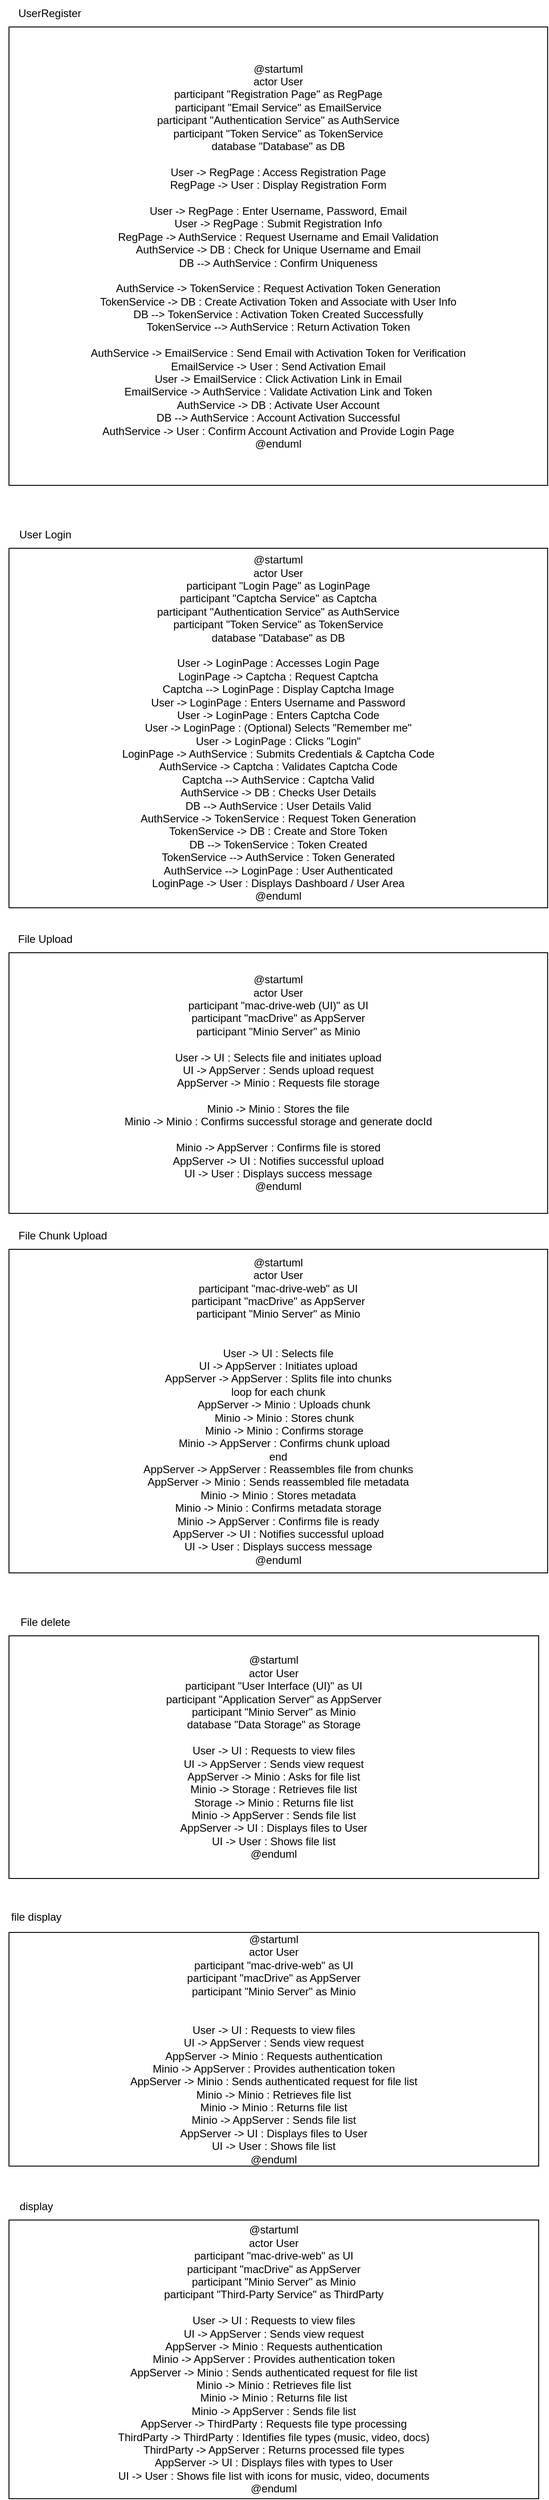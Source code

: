 <mxfile version="22.1.11" type="github" pages="3">
  <diagram id="ILCn9BO9myJM3LrbQQf_" name="plantUML">
    <mxGraphModel dx="1036" dy="615" grid="1" gridSize="10" guides="1" tooltips="1" connect="1" arrows="1" fold="1" page="1" pageScale="1" pageWidth="827" pageHeight="1169" math="0" shadow="0">
      <root>
        <mxCell id="0" />
        <mxCell id="1" parent="0" />
        <mxCell id="LQySnjO1yDNA73CeL4dr-1" value="&lt;div&gt;@startuml&lt;/div&gt;&lt;div&gt;actor User&lt;/div&gt;&lt;div&gt;participant &quot;Registration Page&quot; as RegPage&lt;/div&gt;&lt;div&gt;participant &quot;Email Service&quot; as EmailService&lt;/div&gt;&lt;div&gt;participant &quot;Authentication Service&quot; as AuthService&lt;/div&gt;&lt;div&gt;participant &quot;Token Service&quot; as TokenService&lt;/div&gt;&lt;div&gt;database &quot;Database&quot; as DB&lt;/div&gt;&lt;div&gt;&lt;br&gt;&lt;/div&gt;&lt;div&gt;User -&amp;gt; RegPage : Access Registration Page&lt;/div&gt;&lt;div&gt;RegPage -&amp;gt; User : Display Registration Form&lt;/div&gt;&lt;div&gt;&lt;br&gt;&lt;/div&gt;&lt;div&gt;User -&amp;gt; RegPage : Enter Username, Password, Email&lt;/div&gt;&lt;div&gt;User -&amp;gt; RegPage : Submit Registration Info&lt;/div&gt;&lt;div&gt;RegPage -&amp;gt; AuthService : Request Username and Email Validation&lt;/div&gt;&lt;div&gt;AuthService -&amp;gt; DB : Check for Unique Username and Email&lt;/div&gt;&lt;div&gt;DB --&amp;gt; AuthService : Confirm Uniqueness&lt;/div&gt;&lt;div&gt;&lt;br&gt;&lt;/div&gt;&lt;div&gt;AuthService -&amp;gt; TokenService : Request Activation Token Generation&lt;/div&gt;&lt;div&gt;TokenService -&amp;gt; DB : Create Activation Token and Associate with User Info&lt;/div&gt;&lt;div&gt;DB --&amp;gt; TokenService : Activation Token Created Successfully&lt;/div&gt;&lt;div&gt;TokenService --&amp;gt; AuthService : Return Activation Token&lt;/div&gt;&lt;div&gt;&lt;br&gt;&lt;/div&gt;&lt;div&gt;AuthService -&amp;gt; EmailService : Send Email with Activation Token for Verification&lt;/div&gt;&lt;div&gt;EmailService -&amp;gt; User : Send Activation Email&lt;/div&gt;&lt;div&gt;User -&amp;gt; EmailService : Click Activation Link in Email&lt;/div&gt;&lt;div&gt;EmailService -&amp;gt; AuthService : Validate Activation Link and Token&lt;/div&gt;&lt;div&gt;AuthService -&amp;gt; DB : Activate User Account&lt;/div&gt;&lt;div&gt;DB --&amp;gt; AuthService : Account Activation Successful&lt;/div&gt;&lt;div&gt;AuthService -&amp;gt; User : Confirm Account Activation and Provide Login Page&lt;/div&gt;&lt;div&gt;@enduml&lt;/div&gt;" style="rounded=0;whiteSpace=wrap;html=1;" parent="1" vertex="1">
          <mxGeometry x="70" y="150" width="600" height="510" as="geometry" />
        </mxCell>
        <mxCell id="LQySnjO1yDNA73CeL4dr-2" value="UserRegister" style="text;html=1;align=center;verticalAlign=middle;resizable=0;points=[];autosize=1;strokeColor=none;fillColor=none;" parent="1" vertex="1">
          <mxGeometry x="70" y="120" width="90" height="30" as="geometry" />
        </mxCell>
        <mxCell id="LQySnjO1yDNA73CeL4dr-3" value="&lt;div&gt;@startuml&lt;/div&gt;&lt;div&gt;actor User&lt;/div&gt;&lt;div&gt;participant &quot;Login Page&quot; as LoginPage&lt;/div&gt;&lt;div&gt;participant &quot;Captcha Service&quot; as Captcha&lt;/div&gt;&lt;div&gt;participant &quot;Authentication Service&quot; as AuthService&lt;/div&gt;&lt;div&gt;participant &quot;Token Service&quot; as TokenService&lt;/div&gt;&lt;div&gt;database &quot;Database&quot; as DB&lt;/div&gt;&lt;div&gt;&lt;br&gt;&lt;/div&gt;&lt;div&gt;User -&amp;gt; LoginPage : Accesses Login Page&lt;/div&gt;&lt;div&gt;LoginPage -&amp;gt; Captcha : Request Captcha&lt;/div&gt;&lt;div&gt;Captcha --&amp;gt; LoginPage : Display Captcha Image&lt;/div&gt;&lt;div&gt;User -&amp;gt; LoginPage : Enters Username and Password&lt;/div&gt;&lt;div&gt;User -&amp;gt; LoginPage : Enters Captcha Code&lt;/div&gt;&lt;div&gt;User -&amp;gt; LoginPage : (Optional) Selects &quot;Remember me&quot;&lt;/div&gt;&lt;div&gt;User -&amp;gt; LoginPage : Clicks &quot;Login&quot;&lt;/div&gt;&lt;div&gt;LoginPage -&amp;gt; AuthService : Submits Credentials &amp;amp; Captcha Code&lt;/div&gt;&lt;div&gt;AuthService -&amp;gt; Captcha : Validates Captcha Code&lt;/div&gt;&lt;div&gt;Captcha --&amp;gt; AuthService : Captcha Valid&lt;/div&gt;&lt;div&gt;AuthService -&amp;gt; DB : Checks User Details&lt;/div&gt;&lt;div&gt;DB --&amp;gt; AuthService : User Details Valid&lt;/div&gt;&lt;div&gt;AuthService -&amp;gt; TokenService : Request Token Generation&lt;/div&gt;&lt;div&gt;TokenService -&amp;gt; DB : Create and Store Token&lt;/div&gt;&lt;div&gt;DB --&amp;gt; TokenService : Token Created&lt;/div&gt;&lt;div&gt;TokenService --&amp;gt; AuthService : Token Generated&lt;/div&gt;&lt;div&gt;AuthService --&amp;gt; LoginPage : User Authenticated&lt;/div&gt;&lt;div&gt;LoginPage -&amp;gt; User : Displays Dashboard / User Area&lt;/div&gt;&lt;div&gt;@enduml&lt;/div&gt;" style="rounded=0;whiteSpace=wrap;html=1;" parent="1" vertex="1">
          <mxGeometry x="70" y="730" width="600" height="400" as="geometry" />
        </mxCell>
        <mxCell id="LQySnjO1yDNA73CeL4dr-4" value="User Login" style="text;html=1;align=center;verticalAlign=middle;resizable=0;points=[];autosize=1;strokeColor=none;fillColor=none;" parent="1" vertex="1">
          <mxGeometry x="70" y="700" width="80" height="30" as="geometry" />
        </mxCell>
        <mxCell id="LQySnjO1yDNA73CeL4dr-5" value="&lt;div&gt;@startuml&lt;/div&gt;&lt;div&gt;actor User&lt;/div&gt;&lt;div&gt;participant &quot;mac-drive-web (UI)&quot; as UI&lt;/div&gt;&lt;div&gt;participant &quot;macDrive&quot; as AppServer&lt;/div&gt;&lt;div&gt;participant &quot;Minio Server&quot; as Minio&lt;/div&gt;&lt;div&gt;&lt;br&gt;&lt;/div&gt;&lt;div&gt;User -&amp;gt; UI : Selects file and initiates upload&lt;/div&gt;&lt;div&gt;UI -&amp;gt; AppServer : Sends upload request&lt;/div&gt;&lt;div&gt;AppServer -&amp;gt; Minio : Requests file storage&lt;/div&gt;&lt;div&gt;&lt;br&gt;&lt;/div&gt;&lt;div&gt;Minio -&amp;gt; Minio : Stores the file&lt;/div&gt;&lt;div&gt;Minio -&amp;gt; Minio : Confirms successful storage and generate docId&lt;/div&gt;&lt;div&gt;&lt;br&gt;&lt;/div&gt;&lt;div&gt;Minio -&amp;gt; AppServer : Confirms file is stored&lt;/div&gt;&lt;div&gt;AppServer -&amp;gt; UI : Notifies successful upload&lt;/div&gt;&lt;div&gt;UI -&amp;gt; User : Displays success message&lt;/div&gt;&lt;div&gt;@enduml&lt;/div&gt;" style="rounded=0;whiteSpace=wrap;html=1;" parent="1" vertex="1">
          <mxGeometry x="70" y="1180" width="600" height="290" as="geometry" />
        </mxCell>
        <mxCell id="LQySnjO1yDNA73CeL4dr-6" value="File Upload" style="text;html=1;align=center;verticalAlign=middle;resizable=0;points=[];autosize=1;strokeColor=none;fillColor=none;" parent="1" vertex="1">
          <mxGeometry x="70" y="1150" width="80" height="30" as="geometry" />
        </mxCell>
        <mxCell id="LQySnjO1yDNA73CeL4dr-7" value="@startuml&#xa;actor User&#xa;participant &quot;mac-drive-web&quot; as UI&#xa;participant &quot;macDrive&quot; as AppServer&#xa;participant &quot;Minio Server&quot; as Minio&#xa;&#xa;&#xa;User -&gt; UI : Selects file&#xa;UI -&gt; AppServer : Initiates upload&#xa;AppServer -&gt; AppServer : Splits file into chunks&#xa;loop for each chunk&#xa;    AppServer -&gt; Minio : Uploads chunk&#xa;    Minio -&gt; Minio : Stores chunk&#xa;    Minio -&gt; Minio : Confirms storage&#xa;    Minio -&gt; AppServer : Confirms chunk upload&#xa;end&#xa;AppServer -&gt; AppServer : Reassembles file from chunks&#xa;AppServer -&gt; Minio : Sends reassembled file metadata&#xa;Minio -&gt; Minio : Stores metadata&#xa;Minio -&gt; Minio : Confirms metadata storage&#xa;Minio -&gt; AppServer : Confirms file is ready&#xa;AppServer -&gt; UI : Notifies successful upload&#xa;UI -&gt; User : Displays success message&#xa;@enduml" style="rounded=0;whiteSpace=wrap;html=1;" parent="1" vertex="1">
          <mxGeometry x="70" y="1510" width="600" height="360" as="geometry" />
        </mxCell>
        <mxCell id="LQySnjO1yDNA73CeL4dr-8" value="File Chunk Upload" style="text;html=1;strokeColor=none;fillColor=none;align=center;verticalAlign=middle;whiteSpace=wrap;rounded=0;" parent="1" vertex="1">
          <mxGeometry x="70" y="1480" width="120" height="30" as="geometry" />
        </mxCell>
        <mxCell id="LQySnjO1yDNA73CeL4dr-9" value="&lt;div&gt;@startuml&lt;/div&gt;&lt;div&gt;actor User&lt;/div&gt;&lt;div&gt;participant &quot;User Interface (UI)&quot; as UI&lt;/div&gt;&lt;div&gt;participant &quot;Application Server&quot; as AppServer&lt;/div&gt;&lt;div&gt;participant &quot;Minio Server&quot; as Minio&lt;/div&gt;&lt;div&gt;database &quot;Data Storage&quot; as Storage&lt;/div&gt;&lt;div&gt;&lt;br&gt;&lt;/div&gt;&lt;div&gt;User -&amp;gt; UI : Requests to view files&lt;/div&gt;&lt;div&gt;UI -&amp;gt; AppServer : Sends view request&lt;/div&gt;&lt;div&gt;AppServer -&amp;gt; Minio : Asks for file list&lt;/div&gt;&lt;div&gt;Minio -&amp;gt; Storage : Retrieves file list&lt;/div&gt;&lt;div&gt;Storage -&amp;gt; Minio : Returns file list&lt;/div&gt;&lt;div&gt;Minio -&amp;gt; AppServer : Sends file list&lt;/div&gt;&lt;div&gt;AppServer -&amp;gt; UI : Displays files to User&lt;/div&gt;&lt;div&gt;UI -&amp;gt; User : Shows file list&lt;/div&gt;&lt;div&gt;@enduml&lt;/div&gt;" style="rounded=0;whiteSpace=wrap;html=1;" parent="1" vertex="1">
          <mxGeometry x="70" y="1940" width="590" height="270" as="geometry" />
        </mxCell>
        <mxCell id="LQySnjO1yDNA73CeL4dr-10" value="File delete" style="text;html=1;align=center;verticalAlign=middle;resizable=0;points=[];autosize=1;strokeColor=none;fillColor=none;" parent="1" vertex="1">
          <mxGeometry x="70" y="1910" width="80" height="30" as="geometry" />
        </mxCell>
        <mxCell id="LQySnjO1yDNA73CeL4dr-11" value="@startuml&#xa;actor User&#xa;participant &quot;mac-drive-web&quot; as UI&#xa;participant &quot;macDrive&quot; as AppServer&#xa;participant &quot;Minio Server&quot; as Minio&#xa;&#xa;&#xa;User -&gt; UI : Requests to view files&#xa;UI -&gt; AppServer : Sends view request&#xa;AppServer -&gt; Minio : Requests authentication&#xa;Minio -&gt; AppServer : Provides authentication token&#xa;AppServer -&gt; Minio : Sends authenticated request for file list&#xa;Minio -&gt; Minio : Retrieves file list&#xa;Minio -&gt; Minio : Returns file list&#xa;Minio -&gt; AppServer : Sends file list&#xa;AppServer -&gt; UI : Displays files to User&#xa;UI -&gt; User : Shows file list&#xa;@enduml" style="rounded=0;whiteSpace=wrap;html=1;" parent="1" vertex="1">
          <mxGeometry x="70" y="2270" width="590" height="260" as="geometry" />
        </mxCell>
        <mxCell id="LQySnjO1yDNA73CeL4dr-12" value="file display" style="text;html=1;align=center;verticalAlign=middle;resizable=0;points=[];autosize=1;strokeColor=none;fillColor=none;" parent="1" vertex="1">
          <mxGeometry x="60" y="2238" width="80" height="30" as="geometry" />
        </mxCell>
        <mxCell id="ipykLFhgAnXZKLc9YJy6-1" value="&lt;div&gt;@startuml&lt;/div&gt;&lt;div&gt;actor User&lt;/div&gt;&lt;div&gt;participant &quot;mac-drive-web&quot; as UI&lt;/div&gt;&lt;div&gt;participant &quot;macDrive&quot; as AppServer&lt;/div&gt;&lt;div&gt;participant &quot;Minio Server&quot; as Minio&lt;/div&gt;&lt;div&gt;participant &quot;Third-Party Service&quot; as ThirdParty&lt;/div&gt;&lt;div&gt;&lt;br&gt;&lt;/div&gt;&lt;div&gt;User -&amp;gt; UI : Requests to view files&lt;/div&gt;&lt;div&gt;UI -&amp;gt; AppServer : Sends view request&lt;/div&gt;&lt;div&gt;AppServer -&amp;gt; Minio : Requests authentication&lt;/div&gt;&lt;div&gt;Minio -&amp;gt; AppServer : Provides authentication token&lt;/div&gt;&lt;div&gt;AppServer -&amp;gt; Minio : Sends authenticated request for file list&lt;/div&gt;&lt;div&gt;Minio -&amp;gt; Minio : Retrieves file list&lt;/div&gt;&lt;div&gt;Minio -&amp;gt; Minio : Returns file list&lt;/div&gt;&lt;div&gt;Minio -&amp;gt; AppServer : Sends file list&lt;/div&gt;&lt;div&gt;AppServer -&amp;gt; ThirdParty : Requests file type processing&lt;/div&gt;&lt;div&gt;ThirdParty -&amp;gt; ThirdParty : Identifies file types (music, video, docs)&lt;/div&gt;&lt;div&gt;ThirdParty -&amp;gt; AppServer : Returns processed file types&lt;/div&gt;&lt;div&gt;AppServer -&amp;gt; UI : Displays files with types to User&lt;/div&gt;&lt;div&gt;UI -&amp;gt; User : Shows file list with icons for music, video, documents&lt;/div&gt;&lt;div&gt;@enduml&lt;/div&gt;" style="rounded=0;whiteSpace=wrap;html=1;" vertex="1" parent="1">
          <mxGeometry x="70" y="2590" width="590" height="310" as="geometry" />
        </mxCell>
        <mxCell id="ipykLFhgAnXZKLc9YJy6-2" value="display" style="text;html=1;align=center;verticalAlign=middle;resizable=0;points=[];autosize=1;strokeColor=none;fillColor=none;" vertex="1" parent="1">
          <mxGeometry x="70" y="2560" width="60" height="30" as="geometry" />
        </mxCell>
      </root>
    </mxGraphModel>
  </diagram>
  <diagram name="overall er" id="CqrkfWvKqjEvy0J3rS-4">
    <mxGraphModel dx="1781" dy="865" grid="0" gridSize="10" guides="1" tooltips="1" connect="1" arrows="1" fold="1" page="0" pageScale="1" pageWidth="827" pageHeight="1169" math="0" shadow="0">
      <root>
        <mxCell id="0" />
        <mxCell id="1" parent="0" />
        <mxCell id="Isf6Fnb0qAEW2lczfsNk-14" style="rounded=1;orthogonalLoop=1;jettySize=auto;html=1;entryX=0.5;entryY=1;entryDx=0;entryDy=0;sketch=1;curveFitting=1;jiggle=2;endArrow=none;endFill=0;" parent="1" source="Isf6Fnb0qAEW2lczfsNk-3" target="Isf6Fnb0qAEW2lczfsNk-6" edge="1">
          <mxGeometry relative="1" as="geometry" />
        </mxCell>
        <mxCell id="Isf6Fnb0qAEW2lczfsNk-3" value="File" style="rounded=1;whiteSpace=wrap;html=1;fillColor=#e1d5e7;strokeColor=#9673a6;sketch=1;curveFitting=1;jiggle=2;fillStyle=hachure;" parent="1" vertex="1">
          <mxGeometry x="160" y="540" width="120" height="60" as="geometry" />
        </mxCell>
        <mxCell id="Isf6Fnb0qAEW2lczfsNk-4" value="User" style="rounded=1;whiteSpace=wrap;html=1;fillColor=#e1d5e7;strokeColor=#9673a6;sketch=1;curveFitting=1;jiggle=2;fillStyle=hachure;" parent="1" vertex="1">
          <mxGeometry x="520" y="540" width="120" height="60" as="geometry" />
        </mxCell>
        <mxCell id="Isf6Fnb0qAEW2lczfsNk-5" value="Authority" style="rounded=1;whiteSpace=wrap;html=1;fillColor=#e1d5e7;strokeColor=#9673a6;sketch=1;curveFitting=1;jiggle=2;fillStyle=hachure;" parent="1" vertex="1">
          <mxGeometry x="940" y="540" width="120" height="60" as="geometry" />
        </mxCell>
        <mxCell id="Isf6Fnb0qAEW2lczfsNk-6" value="File Type" style="ellipse;whiteSpace=wrap;html=1;fillColor=#fff2cc;strokeColor=#d6b656;fillStyle=hatch;sketch=1;curveFitting=1;jiggle=2;" parent="1" vertex="1">
          <mxGeometry x="180" y="390" width="85" height="40" as="geometry" />
        </mxCell>
        <mxCell id="Isf6Fnb0qAEW2lczfsNk-7" value="File Name" style="ellipse;whiteSpace=wrap;html=1;fillColor=#fff2cc;strokeColor=#d6b656;fillStyle=hatch;sketch=1;curveFitting=1;jiggle=2;" parent="1" vertex="1">
          <mxGeometry x="80" y="400" width="80" height="40" as="geometry" />
        </mxCell>
        <mxCell id="Isf6Fnb0qAEW2lczfsNk-8" value="File Path" style="ellipse;whiteSpace=wrap;html=1;fillColor=#fff2cc;strokeColor=#d6b656;fillStyle=hatch;sketch=1;curveFitting=1;jiggle=2;" parent="1" vertex="1">
          <mxGeometry x="15" y="450" width="90" height="40" as="geometry" />
        </mxCell>
        <mxCell id="Isf6Fnb0qAEW2lczfsNk-9" value="File Storage idWork Name" style="ellipse;whiteSpace=wrap;html=1;fillColor=#fff2cc;strokeColor=#d6b656;fillStyle=hatch;sketch=1;curveFitting=1;jiggle=2;" parent="1" vertex="1">
          <mxGeometry x="-20" y="500" width="90" height="40" as="geometry" />
        </mxCell>
        <mxCell id="Isf6Fnb0qAEW2lczfsNk-10" value="id" style="ellipse;whiteSpace=wrap;html=1;fillColor=#fff2cc;strokeColor=#d6b656;fillStyle=hatch;sketch=1;curveFitting=1;jiggle=2;" parent="1" vertex="1">
          <mxGeometry x="-10" y="550" width="90" height="40" as="geometry" />
        </mxCell>
        <mxCell id="Isf6Fnb0qAEW2lczfsNk-11" value="Upload Time" style="ellipse;whiteSpace=wrap;html=1;fillColor=#fff2cc;strokeColor=#d6b656;fillStyle=hatch;sketch=1;curveFitting=1;jiggle=2;" parent="1" vertex="1">
          <mxGeometry x="20" y="610" width="85" height="40" as="geometry" />
        </mxCell>
        <mxCell id="Isf6Fnb0qAEW2lczfsNk-12" value="File Size" style="ellipse;whiteSpace=wrap;html=1;fillColor=#fff2cc;strokeColor=#d6b656;fillStyle=hatch;sketch=1;curveFitting=1;jiggle=2;" parent="1" vertex="1">
          <mxGeometry x="90" y="660" width="90" height="40" as="geometry" />
        </mxCell>
        <mxCell id="Isf6Fnb0qAEW2lczfsNk-17" style="rounded=1;orthogonalLoop=1;jettySize=auto;html=1;entryX=1;entryY=1;entryDx=0;entryDy=0;sketch=1;curveFitting=1;jiggle=2;endArrow=none;endFill=0;exitX=0.5;exitY=0;exitDx=0;exitDy=0;" parent="1" source="Isf6Fnb0qAEW2lczfsNk-3" target="Isf6Fnb0qAEW2lczfsNk-7" edge="1">
          <mxGeometry relative="1" as="geometry">
            <mxPoint x="170" y="530" as="sourcePoint" />
            <mxPoint x="170" y="360" as="targetPoint" />
          </mxGeometry>
        </mxCell>
        <mxCell id="Isf6Fnb0qAEW2lczfsNk-18" style="rounded=1;orthogonalLoop=1;jettySize=auto;html=1;entryX=1;entryY=1;entryDx=0;entryDy=0;sketch=1;curveFitting=1;jiggle=2;endArrow=none;endFill=0;exitX=0;exitY=0.5;exitDx=0;exitDy=0;" parent="1" source="Isf6Fnb0qAEW2lczfsNk-3" target="Isf6Fnb0qAEW2lczfsNk-8" edge="1">
          <mxGeometry relative="1" as="geometry">
            <mxPoint x="130" y="570" as="sourcePoint" />
            <mxPoint x="130" y="400" as="targetPoint" />
          </mxGeometry>
        </mxCell>
        <mxCell id="Isf6Fnb0qAEW2lczfsNk-19" style="rounded=1;orthogonalLoop=1;jettySize=auto;html=1;entryX=1;entryY=0.5;entryDx=0;entryDy=0;sketch=1;curveFitting=1;jiggle=2;endArrow=none;endFill=0;exitX=0;exitY=0.5;exitDx=0;exitDy=0;" parent="1" source="Isf6Fnb0qAEW2lczfsNk-3" target="Isf6Fnb0qAEW2lczfsNk-9" edge="1">
          <mxGeometry relative="1" as="geometry">
            <mxPoint x="89" y="650" as="sourcePoint" />
            <mxPoint x="89" y="480" as="targetPoint" />
          </mxGeometry>
        </mxCell>
        <mxCell id="Isf6Fnb0qAEW2lczfsNk-20" style="rounded=1;orthogonalLoop=1;jettySize=auto;html=1;entryX=1;entryY=0.394;entryDx=0;entryDy=0;sketch=1;curveFitting=1;jiggle=2;endArrow=none;endFill=0;entryPerimeter=0;" parent="1" target="Isf6Fnb0qAEW2lczfsNk-10" edge="1">
          <mxGeometry relative="1" as="geometry">
            <mxPoint x="160" y="570" as="sourcePoint" />
            <mxPoint x="100" y="510" as="targetPoint" />
          </mxGeometry>
        </mxCell>
        <mxCell id="Isf6Fnb0qAEW2lczfsNk-21" style="rounded=1;orthogonalLoop=1;jettySize=auto;html=1;sketch=1;curveFitting=1;jiggle=2;endArrow=none;endFill=0;entryX=0;entryY=0.75;entryDx=0;entryDy=0;exitX=1;exitY=0;exitDx=0;exitDy=0;" parent="1" source="Isf6Fnb0qAEW2lczfsNk-11" target="Isf6Fnb0qAEW2lczfsNk-3" edge="1">
          <mxGeometry relative="1" as="geometry">
            <mxPoint x="219.5" y="775" as="sourcePoint" />
            <mxPoint x="240" y="610" as="targetPoint" />
          </mxGeometry>
        </mxCell>
        <mxCell id="Isf6Fnb0qAEW2lczfsNk-22" style="rounded=1;orthogonalLoop=1;jettySize=auto;html=1;entryX=0.5;entryY=1;entryDx=0;entryDy=0;sketch=1;curveFitting=1;jiggle=2;endArrow=none;endFill=0;exitX=0.5;exitY=0;exitDx=0;exitDy=0;" parent="1" source="Isf6Fnb0qAEW2lczfsNk-12" target="Isf6Fnb0qAEW2lczfsNk-3" edge="1">
          <mxGeometry relative="1" as="geometry">
            <mxPoint x="289" y="740" as="sourcePoint" />
            <mxPoint x="289" y="570" as="targetPoint" />
          </mxGeometry>
        </mxCell>
        <mxCell id="Isf6Fnb0qAEW2lczfsNk-23" style="rounded=1;orthogonalLoop=1;jettySize=auto;html=1;sketch=1;curveFitting=1;jiggle=2;endArrow=none;endFill=0;exitX=0.5;exitY=0;exitDx=0;exitDy=0;" parent="1" source="Isf6Fnb0qAEW2lczfsNk-26" edge="1">
          <mxGeometry relative="1" as="geometry">
            <mxPoint x="220" y="820" as="sourcePoint" />
            <mxPoint x="220" y="600" as="targetPoint" />
            <Array as="points" />
          </mxGeometry>
        </mxCell>
        <mxCell id="Isf6Fnb0qAEW2lczfsNk-24" style="rounded=1;orthogonalLoop=1;jettySize=auto;html=1;entryX=1;entryY=0.5;entryDx=0;entryDy=0;sketch=1;curveFitting=1;jiggle=2;endArrow=none;endFill=0;exitX=0;exitY=0.5;exitDx=0;exitDy=0;" parent="1" source="Isf6Fnb0qAEW2lczfsNk-48" target="Isf6Fnb0qAEW2lczfsNk-3" edge="1">
          <mxGeometry relative="1" as="geometry">
            <mxPoint x="320" y="790" as="sourcePoint" />
            <mxPoint x="320" y="620" as="targetPoint" />
          </mxGeometry>
        </mxCell>
        <mxCell id="Isf6Fnb0qAEW2lczfsNk-25" style="rounded=1;orthogonalLoop=1;jettySize=auto;html=1;entryX=0;entryY=0.5;entryDx=0;entryDy=0;sketch=1;curveFitting=1;jiggle=2;endArrow=none;endFill=0;exitX=1;exitY=0.5;exitDx=0;exitDy=0;" parent="1" source="Isf6Fnb0qAEW2lczfsNk-26" target="Isf6Fnb0qAEW2lczfsNk-27" edge="1">
          <mxGeometry relative="1" as="geometry">
            <mxPoint x="360" y="870" as="sourcePoint" />
            <mxPoint x="360" y="700" as="targetPoint" />
          </mxGeometry>
        </mxCell>
        <mxCell id="Isf6Fnb0qAEW2lczfsNk-26" value="Contain" style="rhombus;whiteSpace=wrap;html=1;fillColor=#dae8fc;strokeColor=#6c8ebf;fillStyle=hatch;sketch=1;curveFitting=1;jiggle=2;" parent="1" vertex="1">
          <mxGeometry x="150" y="790" width="140" height="80" as="geometry" />
        </mxCell>
        <mxCell id="Isf6Fnb0qAEW2lczfsNk-27" value="File&amp;nbsp; Class" style="rounded=1;whiteSpace=wrap;html=1;fillColor=#e1d5e7;strokeColor=#9673a6;sketch=1;curveFitting=1;jiggle=2;fillStyle=hachure;" parent="1" vertex="1">
          <mxGeometry x="530" y="808" width="120" height="60" as="geometry" />
        </mxCell>
        <mxCell id="Isf6Fnb0qAEW2lczfsNk-28" value="File Extension&lt;br&gt;&amp;nbsp;Name" style="ellipse;whiteSpace=wrap;html=1;fillColor=#fff2cc;strokeColor=#d6b656;fillStyle=hatch;sketch=1;curveFitting=1;jiggle=2;" parent="1" vertex="1">
          <mxGeometry x="747" y="740" width="90" height="40" as="geometry" />
        </mxCell>
        <mxCell id="Isf6Fnb0qAEW2lczfsNk-29" style="rounded=1;orthogonalLoop=1;jettySize=auto;html=1;entryX=1;entryY=0.5;entryDx=0;entryDy=0;sketch=1;curveFitting=1;jiggle=2;endArrow=none;endFill=0;exitX=0;exitY=0.5;exitDx=0;exitDy=0;" parent="1" source="Isf6Fnb0qAEW2lczfsNk-33" target="Isf6Fnb0qAEW2lczfsNk-27" edge="1">
          <mxGeometry relative="1" as="geometry">
            <mxPoint x="710" y="1040" as="sourcePoint" />
            <mxPoint x="710" y="870" as="targetPoint" />
          </mxGeometry>
        </mxCell>
        <mxCell id="Isf6Fnb0qAEW2lczfsNk-30" style="rounded=1;orthogonalLoop=1;jettySize=auto;html=1;entryX=0;entryY=0.5;entryDx=0;entryDy=0;sketch=1;curveFitting=1;jiggle=2;endArrow=none;endFill=0;exitX=1;exitY=0.5;exitDx=0;exitDy=0;" parent="1" source="Isf6Fnb0qAEW2lczfsNk-27" target="Isf6Fnb0qAEW2lczfsNk-32" edge="1">
          <mxGeometry relative="1" as="geometry">
            <mxPoint x="329" y="780" as="sourcePoint" />
            <mxPoint x="329" y="610" as="targetPoint" />
          </mxGeometry>
        </mxCell>
        <mxCell id="Isf6Fnb0qAEW2lczfsNk-31" style="rounded=1;orthogonalLoop=1;jettySize=auto;html=1;entryX=0;entryY=1;entryDx=0;entryDy=0;sketch=1;curveFitting=1;jiggle=2;endArrow=none;endFill=0;exitX=1;exitY=0.5;exitDx=0;exitDy=0;" parent="1" source="Isf6Fnb0qAEW2lczfsNk-27" target="Isf6Fnb0qAEW2lczfsNk-28" edge="1">
          <mxGeometry relative="1" as="geometry">
            <mxPoint x="339" y="790" as="sourcePoint" />
            <mxPoint x="339" y="620" as="targetPoint" />
          </mxGeometry>
        </mxCell>
        <mxCell id="Isf6Fnb0qAEW2lczfsNk-32" value="Id" style="ellipse;whiteSpace=wrap;html=1;fillColor=#fff2cc;strokeColor=#d6b656;fillStyle=hatch;sketch=1;curveFitting=1;jiggle=2;" parent="1" vertex="1">
          <mxGeometry x="747" y="810" width="90" height="40" as="geometry" />
        </mxCell>
        <mxCell id="Isf6Fnb0qAEW2lczfsNk-33" value="File Type Id" style="ellipse;whiteSpace=wrap;html=1;fillColor=#fff2cc;strokeColor=#d6b656;fillStyle=hatch;sketch=1;curveFitting=1;jiggle=2;" parent="1" vertex="1">
          <mxGeometry x="747" y="870" width="90" height="40" as="geometry" />
        </mxCell>
        <mxCell id="Isf6Fnb0qAEW2lczfsNk-34" value="1" style="text;html=1;align=center;verticalAlign=middle;resizable=0;points=[];autosize=1;strokeColor=none;fillColor=none;" parent="1" vertex="1">
          <mxGeometry x="235" y="678" width="30" height="30" as="geometry" />
        </mxCell>
        <mxCell id="Isf6Fnb0qAEW2lczfsNk-35" value="1" style="text;html=1;align=center;verticalAlign=middle;resizable=0;points=[];autosize=1;strokeColor=none;fillColor=none;" parent="1" vertex="1">
          <mxGeometry x="395" y="808" width="30" height="30" as="geometry" />
        </mxCell>
        <mxCell id="Isf6Fnb0qAEW2lczfsNk-36" value="Storage Capacity" style="ellipse;whiteSpace=wrap;html=1;fillColor=#fff2cc;strokeColor=#d6b656;fillStyle=hatch;sketch=1;curveFitting=1;jiggle=2;" parent="1" vertex="1">
          <mxGeometry x="380" y="470" width="90" height="40" as="geometry" />
        </mxCell>
        <mxCell id="Isf6Fnb0qAEW2lczfsNk-37" value="Id" style="ellipse;whiteSpace=wrap;html=1;fillColor=#fff2cc;strokeColor=#d6b656;fillStyle=hatch;sketch=1;curveFitting=1;jiggle=2;" parent="1" vertex="1">
          <mxGeometry x="400" y="410" width="90" height="40" as="geometry" />
        </mxCell>
        <mxCell id="Isf6Fnb0qAEW2lczfsNk-38" value="Name" style="ellipse;whiteSpace=wrap;html=1;fillColor=#fff2cc;strokeColor=#d6b656;fillStyle=hatch;sketch=1;curveFitting=1;jiggle=2;" parent="1" vertex="1">
          <mxGeometry x="480" y="360" width="90" height="40" as="geometry" />
        </mxCell>
        <mxCell id="Isf6Fnb0qAEW2lczfsNk-39" value="Email" style="ellipse;whiteSpace=wrap;html=1;fillColor=#fff2cc;strokeColor=#d6b656;fillStyle=hatch;sketch=1;curveFitting=1;jiggle=2;" parent="1" vertex="1">
          <mxGeometry x="590" y="360" width="90" height="40" as="geometry" />
        </mxCell>
        <mxCell id="Isf6Fnb0qAEW2lczfsNk-40" value="Password" style="ellipse;whiteSpace=wrap;html=1;fillColor=#fff2cc;strokeColor=#d6b656;fillStyle=hatch;sketch=1;curveFitting=1;jiggle=2;" parent="1" vertex="1">
          <mxGeometry x="670" y="410" width="90" height="40" as="geometry" />
        </mxCell>
        <mxCell id="Isf6Fnb0qAEW2lczfsNk-41" value="Avatar" style="ellipse;whiteSpace=wrap;html=1;fillColor=#fff2cc;strokeColor=#d6b656;fillStyle=hatch;sketch=1;curveFitting=1;jiggle=2;" parent="1" vertex="1">
          <mxGeometry x="690" y="470" width="90" height="40" as="geometry" />
        </mxCell>
        <mxCell id="Isf6Fnb0qAEW2lczfsNk-42" style="rounded=1;orthogonalLoop=1;jettySize=auto;html=1;entryX=1;entryY=1;entryDx=0;entryDy=0;sketch=1;curveFitting=1;jiggle=2;endArrow=none;endFill=0;exitX=0.25;exitY=0;exitDx=0;exitDy=0;" parent="1" source="Isf6Fnb0qAEW2lczfsNk-4" target="Isf6Fnb0qAEW2lczfsNk-36" edge="1">
          <mxGeometry relative="1" as="geometry">
            <mxPoint x="350" y="708" as="sourcePoint" />
            <mxPoint x="460" y="644" as="targetPoint" />
          </mxGeometry>
        </mxCell>
        <mxCell id="Isf6Fnb0qAEW2lczfsNk-43" style="rounded=1;orthogonalLoop=1;jettySize=auto;html=1;entryX=1;entryY=1;entryDx=0;entryDy=0;sketch=1;curveFitting=1;jiggle=2;endArrow=none;endFill=0;exitX=0.25;exitY=0;exitDx=0;exitDy=0;" parent="1" source="Isf6Fnb0qAEW2lczfsNk-4" target="Isf6Fnb0qAEW2lczfsNk-37" edge="1">
          <mxGeometry relative="1" as="geometry">
            <mxPoint x="610" y="708" as="sourcePoint" />
            <mxPoint x="720" y="644" as="targetPoint" />
          </mxGeometry>
        </mxCell>
        <mxCell id="Isf6Fnb0qAEW2lczfsNk-44" style="rounded=1;orthogonalLoop=1;jettySize=auto;html=1;entryX=0.5;entryY=1;entryDx=0;entryDy=0;sketch=1;curveFitting=1;jiggle=2;endArrow=none;endFill=0;exitX=0.5;exitY=0;exitDx=0;exitDy=0;" parent="1" source="Isf6Fnb0qAEW2lczfsNk-4" target="Isf6Fnb0qAEW2lczfsNk-38" edge="1">
          <mxGeometry relative="1" as="geometry">
            <mxPoint x="590" y="714" as="sourcePoint" />
            <mxPoint x="700" y="650" as="targetPoint" />
          </mxGeometry>
        </mxCell>
        <mxCell id="Isf6Fnb0qAEW2lczfsNk-45" style="rounded=1;orthogonalLoop=1;jettySize=auto;html=1;entryX=0.5;entryY=1;entryDx=0;entryDy=0;sketch=1;curveFitting=1;jiggle=2;endArrow=none;endFill=0;exitX=0.5;exitY=0;exitDx=0;exitDy=0;" parent="1" source="Isf6Fnb0qAEW2lczfsNk-4" target="Isf6Fnb0qAEW2lczfsNk-39" edge="1">
          <mxGeometry relative="1" as="geometry">
            <mxPoint x="580" y="700" as="sourcePoint" />
            <mxPoint x="690" y="636" as="targetPoint" />
          </mxGeometry>
        </mxCell>
        <mxCell id="Isf6Fnb0qAEW2lczfsNk-46" style="rounded=1;orthogonalLoop=1;jettySize=auto;html=1;entryX=0.244;entryY=0.888;entryDx=0;entryDy=0;sketch=1;curveFitting=1;jiggle=2;endArrow=none;endFill=0;exitX=0.75;exitY=0;exitDx=0;exitDy=0;entryPerimeter=0;" parent="1" source="Isf6Fnb0qAEW2lczfsNk-4" target="Isf6Fnb0qAEW2lczfsNk-40" edge="1">
          <mxGeometry relative="1" as="geometry">
            <mxPoint x="670" y="678" as="sourcePoint" />
            <mxPoint x="780" y="614" as="targetPoint" />
          </mxGeometry>
        </mxCell>
        <mxCell id="Isf6Fnb0qAEW2lczfsNk-47" style="rounded=1;orthogonalLoop=1;jettySize=auto;html=1;entryX=0;entryY=1;entryDx=0;entryDy=0;sketch=1;curveFitting=1;jiggle=2;endArrow=none;endFill=0;exitX=0.75;exitY=0;exitDx=0;exitDy=0;" parent="1" source="Isf6Fnb0qAEW2lczfsNk-4" target="Isf6Fnb0qAEW2lczfsNk-41" edge="1">
          <mxGeometry relative="1" as="geometry">
            <mxPoint x="690" y="634" as="sourcePoint" />
            <mxPoint x="800" y="570" as="targetPoint" />
          </mxGeometry>
        </mxCell>
        <mxCell id="Isf6Fnb0qAEW2lczfsNk-48" value="Operate" style="rhombus;whiteSpace=wrap;html=1;fillColor=#dae8fc;strokeColor=#6c8ebf;fillStyle=hatch;sketch=1;curveFitting=1;jiggle=2;" parent="1" vertex="1">
          <mxGeometry x="330" y="530" width="140" height="80" as="geometry" />
        </mxCell>
        <mxCell id="Isf6Fnb0qAEW2lczfsNk-49" style="rounded=1;orthogonalLoop=1;jettySize=auto;html=1;entryX=1;entryY=0.5;entryDx=0;entryDy=0;sketch=1;curveFitting=1;jiggle=2;endArrow=none;endFill=0;exitX=0;exitY=0.5;exitDx=0;exitDy=0;" parent="1" source="Isf6Fnb0qAEW2lczfsNk-4" target="Isf6Fnb0qAEW2lczfsNk-48" edge="1">
          <mxGeometry relative="1" as="geometry">
            <mxPoint x="756" y="740" as="sourcePoint" />
            <mxPoint x="756" y="570" as="targetPoint" />
          </mxGeometry>
        </mxCell>
        <mxCell id="Isf6Fnb0qAEW2lczfsNk-51" value="N" style="text;html=1;align=center;verticalAlign=middle;resizable=0;points=[];autosize=1;strokeColor=none;fillColor=none;" parent="1" vertex="1">
          <mxGeometry x="285" y="548" width="30" height="30" as="geometry" />
        </mxCell>
        <mxCell id="Isf6Fnb0qAEW2lczfsNk-52" value="1" style="text;html=1;align=center;verticalAlign=middle;resizable=0;points=[];autosize=1;strokeColor=none;fillColor=none;" parent="1" vertex="1">
          <mxGeometry x="480" y="548" width="30" height="30" as="geometry" />
        </mxCell>
        <mxCell id="Isf6Fnb0qAEW2lczfsNk-53" value="Judge" style="rhombus;whiteSpace=wrap;html=1;fillColor=#dae8fc;strokeColor=#6c8ebf;fillStyle=hatch;sketch=1;curveFitting=1;jiggle=2;" parent="1" vertex="1">
          <mxGeometry x="722" y="530" width="140" height="80" as="geometry" />
        </mxCell>
        <mxCell id="Isf6Fnb0qAEW2lczfsNk-54" style="rounded=1;orthogonalLoop=1;jettySize=auto;html=1;entryX=0.5;entryY=1;entryDx=0;entryDy=0;sketch=1;curveFitting=1;jiggle=2;endArrow=none;endFill=0;" parent="1" source="Isf6Fnb0qAEW2lczfsNk-5" target="Isf6Fnb0qAEW2lczfsNk-62" edge="1">
          <mxGeometry relative="1" as="geometry">
            <mxPoint x="1130" y="505" as="sourcePoint" />
            <mxPoint x="1140" y="335" as="targetPoint" />
          </mxGeometry>
        </mxCell>
        <mxCell id="Isf6Fnb0qAEW2lczfsNk-55" style="rounded=1;orthogonalLoop=1;jettySize=auto;html=1;entryX=0.5;entryY=1;entryDx=0;entryDy=0;sketch=1;curveFitting=1;jiggle=2;endArrow=none;endFill=0;exitX=0.5;exitY=0;exitDx=0;exitDy=0;" parent="1" source="Isf6Fnb0qAEW2lczfsNk-5" target="Isf6Fnb0qAEW2lczfsNk-60" edge="1">
          <mxGeometry relative="1" as="geometry">
            <mxPoint x="910" y="525" as="sourcePoint" />
            <mxPoint x="920" y="355" as="targetPoint" />
          </mxGeometry>
        </mxCell>
        <mxCell id="Isf6Fnb0qAEW2lczfsNk-56" style="rounded=1;orthogonalLoop=1;jettySize=auto;html=1;entryX=0.5;entryY=1;entryDx=0;entryDy=0;sketch=1;curveFitting=1;jiggle=2;endArrow=none;endFill=0;exitX=0.25;exitY=0;exitDx=0;exitDy=0;" parent="1" source="Isf6Fnb0qAEW2lczfsNk-5" target="Isf6Fnb0qAEW2lczfsNk-59" edge="1">
          <mxGeometry relative="1" as="geometry">
            <mxPoint x="920" y="535" as="sourcePoint" />
            <mxPoint x="930" y="365" as="targetPoint" />
          </mxGeometry>
        </mxCell>
        <mxCell id="Isf6Fnb0qAEW2lczfsNk-57" style="rounded=1;orthogonalLoop=1;jettySize=auto;html=1;sketch=1;curveFitting=1;jiggle=2;endArrow=none;endFill=0;exitX=1;exitY=0.5;exitDx=0;exitDy=0;" parent="1" source="Isf6Fnb0qAEW2lczfsNk-53" target="Isf6Fnb0qAEW2lczfsNk-5" edge="1">
          <mxGeometry relative="1" as="geometry">
            <mxPoint x="930" y="545" as="sourcePoint" />
            <mxPoint x="940" y="375" as="targetPoint" />
          </mxGeometry>
        </mxCell>
        <mxCell id="Isf6Fnb0qAEW2lczfsNk-58" style="rounded=1;orthogonalLoop=1;jettySize=auto;html=1;entryX=0;entryY=0.5;entryDx=0;entryDy=0;sketch=1;curveFitting=1;jiggle=2;endArrow=none;endFill=0;exitX=1;exitY=0.5;exitDx=0;exitDy=0;" parent="1" source="Isf6Fnb0qAEW2lczfsNk-4" target="Isf6Fnb0qAEW2lczfsNk-53" edge="1">
          <mxGeometry relative="1" as="geometry">
            <mxPoint x="940" y="555" as="sourcePoint" />
            <mxPoint x="950" y="385" as="targetPoint" />
          </mxGeometry>
        </mxCell>
        <mxCell id="Isf6Fnb0qAEW2lczfsNk-59" value="id" style="ellipse;whiteSpace=wrap;html=1;fillColor=#fff2cc;strokeColor=#d6b656;fillStyle=hatch;sketch=1;curveFitting=1;jiggle=2;" parent="1" vertex="1">
          <mxGeometry x="862" y="450" width="90" height="40" as="geometry" />
        </mxCell>
        <mxCell id="Isf6Fnb0qAEW2lczfsNk-60" value="Authority Id" style="ellipse;whiteSpace=wrap;html=1;fillColor=#fff2cc;strokeColor=#d6b656;fillStyle=hatch;sketch=1;curveFitting=1;jiggle=2;" parent="1" vertex="1">
          <mxGeometry x="955" y="400" width="90" height="40" as="geometry" />
        </mxCell>
        <mxCell id="Isf6Fnb0qAEW2lczfsNk-62" value="User Id" style="ellipse;whiteSpace=wrap;html=1;fillColor=#fff2cc;strokeColor=#d6b656;fillStyle=hatch;sketch=1;curveFitting=1;jiggle=2;" parent="1" vertex="1">
          <mxGeometry x="1045" y="450" width="90" height="40" as="geometry" />
        </mxCell>
      </root>
    </mxGraphModel>
  </diagram>
  <diagram id="hAbPgr2nNsU2SdjxLZHJ" name="overall ddd">
    <mxGraphModel dx="2129" dy="1015" grid="0" gridSize="10" guides="1" tooltips="1" connect="1" arrows="1" fold="1" page="0" pageScale="1" pageWidth="827" pageHeight="1169" math="0" shadow="0">
      <root>
        <mxCell id="0" />
        <mxCell id="1" parent="0" />
        <mxCell id="7XOFt0l1qNprO7V9EBtW-86" value="" style="ellipse;whiteSpace=wrap;html=1;fillColor=none;sketch=1;curveFitting=1;jiggle=2;" parent="1" vertex="1">
          <mxGeometry x="-177" y="-137.5" width="1840" height="1190" as="geometry" />
        </mxCell>
        <mxCell id="S3q1-A8ORBThpEU_qU60-1" value="Register" style="rounded=1;whiteSpace=wrap;html=1;fillColor=#dae8fc;strokeColor=#6c8ebf;fillStyle=hatch;sketch=1;curveFitting=1;jiggle=2;shadow=0;" parent="1" vertex="1">
          <mxGeometry x="150" y="70" width="120" height="60" as="geometry" />
        </mxCell>
        <mxCell id="S3q1-A8ORBThpEU_qU60-17" value="Login" style="rounded=1;whiteSpace=wrap;html=1;fillColor=#dae8fc;strokeColor=#6c8ebf;fillStyle=hatch;sketch=1;curveFitting=1;jiggle=2;shadow=0;" parent="1" vertex="1">
          <mxGeometry x="177" y="195" width="120" height="60" as="geometry" />
        </mxCell>
        <mxCell id="S3q1-A8ORBThpEU_qU60-20" value="Send Code Email" style="rounded=1;whiteSpace=wrap;html=1;sketch=1;jiggle=2;fillStyle=hatch;curveFitting=1;strokeColor=#6c8ebf;align=center;verticalAlign=middle;fontFamily=Helvetica;fontSize=12;fillColor=#dae8fc;" parent="1" vertex="1">
          <mxGeometry x="827" y="-40" width="120" height="60" as="geometry" />
        </mxCell>
        <mxCell id="S3q1-A8ORBThpEU_qU60-21" value="Email&amp;nbsp;&lt;br&gt;External System" style="ellipse;whiteSpace=wrap;html=1;fillColor=#f8cecc;strokeColor=#b85450;sketch=1;curveFitting=1;jiggle=2;" parent="1" vertex="1">
          <mxGeometry x="1094.5" y="-10" width="171" height="90" as="geometry" />
        </mxCell>
        <mxCell id="S3q1-A8ORBThpEU_qU60-22" value="Email Code Sent" style="rounded=1;whiteSpace=wrap;html=1;fillColor=#ffe6cc;strokeColor=#d79b00;sketch=1;curveFitting=1;jiggle=2;" parent="1" vertex="1">
          <mxGeometry x="1000" y="120" width="120" height="60" as="geometry" />
        </mxCell>
        <mxCell id="S3q1-A8ORBThpEU_qU60-23" value="User&lt;br&gt;" style="shape=umlActor;verticalLabelPosition=bottom;verticalAlign=top;html=1;outlineConnect=0;sketch=1;curveFitting=1;jiggle=2;shadow=0;" parent="1" vertex="1">
          <mxGeometry x="-60" y="180" width="30" height="60" as="geometry" />
        </mxCell>
        <mxCell id="7XOFt0l1qNprO7V9EBtW-1" value="" style="endArrow=classic;html=1;rounded=0;sketch=1;curveFitting=1;jiggle=2;" parent="1" edge="1">
          <mxGeometry width="50" height="50" relative="1" as="geometry">
            <mxPoint x="10" y="160" as="sourcePoint" />
            <mxPoint x="120" y="120" as="targetPoint" />
          </mxGeometry>
        </mxCell>
        <mxCell id="7XOFt0l1qNprO7V9EBtW-2" value="" style="endArrow=classic;html=1;rounded=0;sketch=1;curveFitting=1;jiggle=2;entryX=-0.032;entryY=0.448;entryDx=0;entryDy=0;entryPerimeter=0;" parent="1" target="S3q1-A8ORBThpEU_qU60-13" edge="1">
          <mxGeometry width="50" height="50" relative="1" as="geometry">
            <mxPoint x="290" y="80" as="sourcePoint" />
            <mxPoint x="410" y="10" as="targetPoint" />
          </mxGeometry>
        </mxCell>
        <mxCell id="7XOFt0l1qNprO7V9EBtW-3" value="" style="endArrow=classic;html=1;rounded=0;sketch=1;curveFitting=1;jiggle=2;" parent="1" edge="1">
          <mxGeometry width="50" height="50" relative="1" as="geometry">
            <mxPoint x="680" as="sourcePoint" />
            <mxPoint x="799" as="targetPoint" />
          </mxGeometry>
        </mxCell>
        <mxCell id="7XOFt0l1qNprO7V9EBtW-4" value="" style="endArrow=classic;html=1;rounded=0;sketch=1;curveFitting=1;jiggle=2;" parent="1" edge="1">
          <mxGeometry width="50" height="50" relative="1" as="geometry">
            <mxPoint x="970" y="-10" as="sourcePoint" />
            <mxPoint x="1080" y="10" as="targetPoint" />
            <Array as="points">
              <mxPoint x="1020" y="-9" />
            </Array>
          </mxGeometry>
        </mxCell>
        <mxCell id="7XOFt0l1qNprO7V9EBtW-5" value="" style="endArrow=classic;html=1;rounded=0;sketch=1;curveFitting=1;jiggle=2;" parent="1" edge="1">
          <mxGeometry width="50" height="50" relative="1" as="geometry">
            <mxPoint x="1110" y="80" as="sourcePoint" />
            <mxPoint x="1070" y="110" as="targetPoint" />
          </mxGeometry>
        </mxCell>
        <mxCell id="7XOFt0l1qNprO7V9EBtW-12" value="" style="endArrow=classic;html=1;rounded=0;sketch=1;curveFitting=1;jiggle=2;exitX=1;exitY=0.5;exitDx=0;exitDy=0;" parent="1" edge="1">
          <mxGeometry width="50" height="50" relative="1" as="geometry">
            <mxPoint x="314" y="217.0" as="sourcePoint" />
            <mxPoint x="448" y="143" as="targetPoint" />
          </mxGeometry>
        </mxCell>
        <mxCell id="7XOFt0l1qNprO7V9EBtW-13" value="" style="endArrow=classic;html=1;rounded=0;sketch=1;curveFitting=1;jiggle=2;" parent="1" edge="1">
          <mxGeometry width="50" height="50" relative="1" as="geometry">
            <mxPoint x="20" y="229.29" as="sourcePoint" />
            <mxPoint x="140" y="229.29" as="targetPoint" />
          </mxGeometry>
        </mxCell>
        <mxCell id="7XOFt0l1qNprO7V9EBtW-14" value="Submit Auth Param" style="rounded=1;whiteSpace=wrap;html=1;sketch=1;jiggle=2;fillStyle=hatch;curveFitting=1;strokeColor=#6c8ebf;align=center;verticalAlign=middle;fontFamily=Helvetica;fontSize=12;fillColor=#dae8fc;" parent="1" vertex="1">
          <mxGeometry x="880" y="245" width="120" height="60" as="geometry" />
        </mxCell>
        <mxCell id="7XOFt0l1qNprO7V9EBtW-17" value="" style="endArrow=classic;html=1;rounded=0;sketch=1;curveFitting=1;jiggle=2;" parent="1" edge="1">
          <mxGeometry width="50" height="50" relative="1" as="geometry">
            <mxPoint x="1010" y="280" as="sourcePoint" />
            <mxPoint x="1140" y="330" as="targetPoint" />
          </mxGeometry>
        </mxCell>
        <mxCell id="7XOFt0l1qNprO7V9EBtW-18" value="" style="endArrow=classic;html=1;rounded=0;sketch=1;curveFitting=1;jiggle=2;" parent="1" edge="1">
          <mxGeometry width="50" height="50" relative="1" as="geometry">
            <mxPoint x="1110" y="399.5" as="sourcePoint" />
            <mxPoint x="1020" y="399.5" as="targetPoint" />
          </mxGeometry>
        </mxCell>
        <mxCell id="7XOFt0l1qNprO7V9EBtW-19" value="Check Param" style="rounded=1;whiteSpace=wrap;html=1;sketch=1;jiggle=2;fillStyle=hatch;curveFitting=1;strokeColor=#6c8ebf;align=center;verticalAlign=middle;fontFamily=Helvetica;fontSize=12;fillColor=#dae8fc;" parent="1" vertex="1">
          <mxGeometry x="880" y="370" width="120" height="60" as="geometry" />
        </mxCell>
        <mxCell id="7XOFt0l1qNprO7V9EBtW-22" value="Check Code" style="rounded=1;whiteSpace=wrap;html=1;sketch=1;jiggle=2;fillStyle=hatch;curveFitting=1;strokeColor=#6c8ebf;align=center;verticalAlign=middle;fontFamily=Helvetica;fontSize=12;fillColor=#dae8fc;" parent="1" vertex="1">
          <mxGeometry x="1310" y="90" width="120" height="60" as="geometry" />
        </mxCell>
        <mxCell id="7XOFt0l1qNprO7V9EBtW-23" value="" style="endArrow=classic;html=1;rounded=0;sketch=1;curveFitting=1;jiggle=2;" parent="1" edge="1">
          <mxGeometry width="50" height="50" relative="1" as="geometry">
            <mxPoint x="1210" y="90" as="sourcePoint" />
            <mxPoint x="1230" y="140" as="targetPoint" />
          </mxGeometry>
        </mxCell>
        <mxCell id="7XOFt0l1qNprO7V9EBtW-25" value="" style="endArrow=classic;html=1;rounded=0;sketch=1;curveFitting=1;jiggle=2;" parent="1" edge="1">
          <mxGeometry width="50" height="50" relative="1" as="geometry">
            <mxPoint x="1310" y="70" as="sourcePoint" />
            <mxPoint x="1270" y="50" as="targetPoint" />
          </mxGeometry>
        </mxCell>
        <mxCell id="7XOFt0l1qNprO7V9EBtW-26" value="Auth Success" style="rounded=1;whiteSpace=wrap;html=1;fillColor=#ffe6cc;strokeColor=#d79b00;sketch=1;curveFitting=1;jiggle=2;" parent="1" vertex="1">
          <mxGeometry x="1160" y="150" width="120" height="60" as="geometry" />
        </mxCell>
        <mxCell id="7XOFt0l1qNprO7V9EBtW-27" value="" style="endArrow=classic;html=1;rounded=0;sketch=1;curveFitting=1;jiggle=2;" parent="1" edge="1">
          <mxGeometry width="50" height="50" relative="1" as="geometry">
            <mxPoint x="1221" y="220" as="sourcePoint" />
            <mxPoint x="1230" y="282" as="targetPoint" />
          </mxGeometry>
        </mxCell>
        <mxCell id="7XOFt0l1qNprO7V9EBtW-28" value="" style="group;sketch=1;curveFitting=1;jiggle=2;" parent="1" vertex="1" connectable="0">
          <mxGeometry x="290" y="615" width="220" height="240" as="geometry" />
        </mxCell>
        <mxCell id="7XOFt0l1qNprO7V9EBtW-29" value="" style="ellipse;whiteSpace=wrap;html=1;fillColor=none;fillStyle=hatch;sketch=1;curveFitting=1;jiggle=2;" parent="7XOFt0l1qNprO7V9EBtW-28" vertex="1">
          <mxGeometry width="220" height="240" as="geometry" />
        </mxCell>
        <mxCell id="7XOFt0l1qNprO7V9EBtW-30" value="File CRUD" style="rounded=1;whiteSpace=wrap;html=1;sketch=1;jiggle=2;fillStyle=hatch;curveFitting=1;strokeColor=#d6b656;align=center;verticalAlign=middle;fontFamily=Helvetica;fontSize=12;fillColor=#fff2cc;" parent="7XOFt0l1qNprO7V9EBtW-28" vertex="1">
          <mxGeometry x="50" y="62.5" width="120" height="60" as="geometry" />
        </mxCell>
        <mxCell id="7XOFt0l1qNprO7V9EBtW-31" value="File CRUD policy" style="rounded=1;whiteSpace=wrap;html=1;sketch=1;jiggle=2;fillStyle=hatch;curveFitting=1;strokeColor=#9673a6;align=center;verticalAlign=middle;fontFamily=Helvetica;fontSize=12;fillColor=#e1d5e7;" parent="7XOFt0l1qNprO7V9EBtW-28" vertex="1">
          <mxGeometry x="50" y="142.5" width="120" height="60" as="geometry" />
        </mxCell>
        <mxCell id="7XOFt0l1qNprO7V9EBtW-32" value="File Domain" style="text;html=1;strokeColor=none;fillColor=none;align=center;verticalAlign=middle;whiteSpace=wrap;rounded=0;fontSize=11;fontFamily=Helvetica;fontColor=default;sketch=1;curveFitting=1;jiggle=2;" parent="7XOFt0l1qNprO7V9EBtW-28" vertex="1">
          <mxGeometry x="65" y="12.5" width="90" height="35" as="geometry" />
        </mxCell>
        <mxCell id="7XOFt0l1qNprO7V9EBtW-60" value="" style="endArrow=classic;html=1;rounded=0;sketch=1;curveFitting=1;jiggle=2;" parent="7XOFt0l1qNprO7V9EBtW-28" edge="1">
          <mxGeometry width="50" height="50" relative="1" as="geometry">
            <mxPoint x="200" y="200" as="sourcePoint" />
            <mxPoint x="250" y="210" as="targetPoint" />
          </mxGeometry>
        </mxCell>
        <mxCell id="7XOFt0l1qNprO7V9EBtW-34" value="" style="group;sketch=1;curveFitting=1;jiggle=2;" parent="1" vertex="1" connectable="0">
          <mxGeometry x="800" y="780" width="220" height="240" as="geometry" />
        </mxCell>
        <mxCell id="7XOFt0l1qNprO7V9EBtW-35" value="" style="ellipse;whiteSpace=wrap;html=1;fillColor=none;fillStyle=hatch;sketch=1;curveFitting=1;jiggle=2;" parent="7XOFt0l1qNprO7V9EBtW-34" vertex="1">
          <mxGeometry width="220" height="240" as="geometry" />
        </mxCell>
        <mxCell id="7XOFt0l1qNprO7V9EBtW-36" value="Preview" style="rounded=1;whiteSpace=wrap;html=1;sketch=1;jiggle=2;fillStyle=hatch;curveFitting=1;strokeColor=#d6b656;align=center;verticalAlign=middle;fontFamily=Helvetica;fontSize=12;fillColor=#fff2cc;" parent="7XOFt0l1qNprO7V9EBtW-34" vertex="1">
          <mxGeometry x="50" y="62.5" width="120" height="60" as="geometry" />
        </mxCell>
        <mxCell id="7XOFt0l1qNprO7V9EBtW-37" value="Preview policy" style="rounded=1;whiteSpace=wrap;html=1;sketch=1;jiggle=2;fillStyle=hatch;curveFitting=1;strokeColor=#9673a6;align=center;verticalAlign=middle;fontFamily=Helvetica;fontSize=12;fillColor=#e1d5e7;" parent="7XOFt0l1qNprO7V9EBtW-34" vertex="1">
          <mxGeometry x="50" y="142.5" width="120" height="60" as="geometry" />
        </mxCell>
        <mxCell id="7XOFt0l1qNprO7V9EBtW-38" value="Preview Domain" style="text;html=1;strokeColor=none;fillColor=none;align=center;verticalAlign=middle;whiteSpace=wrap;rounded=0;fontSize=11;fontFamily=Helvetica;fontColor=default;sketch=1;curveFitting=1;jiggle=2;" parent="7XOFt0l1qNprO7V9EBtW-34" vertex="1">
          <mxGeometry x="65" y="12.5" width="90" height="35" as="geometry" />
        </mxCell>
        <mxCell id="7XOFt0l1qNprO7V9EBtW-63" value="" style="endArrow=classic;html=1;rounded=0;sketch=1;curveFitting=1;jiggle=2;" parent="7XOFt0l1qNprO7V9EBtW-34" edge="1">
          <mxGeometry width="50" height="50" relative="1" as="geometry">
            <mxPoint x="105" y="-17.5" as="sourcePoint" />
            <mxPoint x="105" y="-80" as="targetPoint" />
          </mxGeometry>
        </mxCell>
        <mxCell id="7XOFt0l1qNprO7V9EBtW-41" value="Preview&amp;nbsp;&lt;br&gt;External System" style="ellipse;whiteSpace=wrap;html=1;fillColor=#f8cecc;strokeColor=#b85450;sketch=1;curveFitting=1;jiggle=2;rotation=0;" parent="1" vertex="1">
          <mxGeometry x="1030" y="665" width="151" height="80" as="geometry" />
        </mxCell>
        <mxCell id="7XOFt0l1qNprO7V9EBtW-42" value="Music&lt;br&gt;&amp;nbsp;Read Model" style="rounded=1;whiteSpace=wrap;html=1;sketch=1;jiggle=2;fillStyle=hatch;curveFitting=1;strokeColor=#82b366;align=center;verticalAlign=middle;fontFamily=Helvetica;fontSize=12;fillColor=#d5e8d4;" parent="1" vertex="1">
          <mxGeometry x="1250" y="585" width="120" height="60" as="geometry" />
        </mxCell>
        <mxCell id="7XOFt0l1qNprO7V9EBtW-43" value="Audio&lt;br&gt;&amp;nbsp;Read Model" style="rounded=1;whiteSpace=wrap;html=1;sketch=1;jiggle=2;fillStyle=hatch;curveFitting=1;strokeColor=#82b366;align=center;verticalAlign=middle;fontFamily=Helvetica;fontSize=12;fillColor=#d5e8d4;" parent="1" vertex="1">
          <mxGeometry x="1250" y="665" width="120" height="60" as="geometry" />
        </mxCell>
        <mxCell id="7XOFt0l1qNprO7V9EBtW-44" value="Text&lt;br&gt;&amp;nbsp;Read Model" style="rounded=1;whiteSpace=wrap;html=1;sketch=1;jiggle=2;fillStyle=hatch;curveFitting=1;strokeColor=#82b366;align=center;verticalAlign=middle;fontFamily=Helvetica;fontSize=12;fillColor=#d5e8d4;" parent="1" vertex="1">
          <mxGeometry x="1250" y="745" width="120" height="60" as="geometry" />
        </mxCell>
        <mxCell id="7XOFt0l1qNprO7V9EBtW-45" value="User&lt;br&gt;" style="shape=umlActor;verticalLabelPosition=bottom;verticalAlign=top;html=1;outlineConnect=0;sketch=1;curveFitting=1;jiggle=2;shadow=0;" parent="1" vertex="1">
          <mxGeometry x="-80" y="615" width="30" height="60" as="geometry" />
        </mxCell>
        <mxCell id="7XOFt0l1qNprO7V9EBtW-46" value="Upload File" style="rounded=1;whiteSpace=wrap;html=1;fillColor=#dae8fc;strokeColor=#6c8ebf;fillStyle=hatch;sketch=1;curveFitting=1;jiggle=2;shadow=0;" parent="1" vertex="1">
          <mxGeometry x="60" y="510" width="120" height="60" as="geometry" />
        </mxCell>
        <mxCell id="7XOFt0l1qNprO7V9EBtW-47" value="Delate File" style="rounded=1;whiteSpace=wrap;html=1;fillColor=#dae8fc;strokeColor=#6c8ebf;fillStyle=hatch;sketch=1;curveFitting=1;jiggle=2;shadow=0;" parent="1" vertex="1">
          <mxGeometry x="70" y="630" width="120" height="60" as="geometry" />
        </mxCell>
        <mxCell id="7XOFt0l1qNprO7V9EBtW-48" value="View File" style="rounded=1;whiteSpace=wrap;html=1;fillColor=#dae8fc;strokeColor=#6c8ebf;fillStyle=hatch;sketch=1;curveFitting=1;jiggle=2;shadow=0;" parent="1" vertex="1">
          <mxGeometry x="70" y="760" width="120" height="60" as="geometry" />
        </mxCell>
        <mxCell id="7XOFt0l1qNprO7V9EBtW-49" value="File Uploaded" style="rounded=1;whiteSpace=wrap;html=1;fillColor=#ffe6cc;strokeColor=#d79b00;fillStyle=hatch;sketch=1;curveFitting=1;jiggle=2;shadow=0;" parent="1" vertex="1">
          <mxGeometry x="580" y="450" width="120" height="60" as="geometry" />
        </mxCell>
        <mxCell id="7XOFt0l1qNprO7V9EBtW-50" value="File Deleted" style="rounded=1;whiteSpace=wrap;html=1;fillColor=#ffe6cc;strokeColor=#d79b00;fillStyle=hatch;sketch=1;curveFitting=1;jiggle=2;shadow=0;" parent="1" vertex="1">
          <mxGeometry x="720" y="450" width="120" height="60" as="geometry" />
        </mxCell>
        <mxCell id="7XOFt0l1qNprO7V9EBtW-51" value="" style="endArrow=classic;html=1;rounded=0;sketch=1;curveFitting=1;jiggle=2;" parent="1" edge="1">
          <mxGeometry width="50" height="50" relative="1" as="geometry">
            <mxPoint x="-20" y="530" as="sourcePoint" />
            <mxPoint x="30" y="480" as="targetPoint" />
          </mxGeometry>
        </mxCell>
        <mxCell id="7XOFt0l1qNprO7V9EBtW-52" value="" style="endArrow=classic;html=1;rounded=0;sketch=1;curveFitting=1;jiggle=2;" parent="1" edge="1">
          <mxGeometry width="50" height="50" relative="1" as="geometry">
            <mxPoint x="-10" y="665" as="sourcePoint" />
            <mxPoint x="40" y="665" as="targetPoint" />
          </mxGeometry>
        </mxCell>
        <mxCell id="7XOFt0l1qNprO7V9EBtW-53" value="" style="endArrow=classic;html=1;rounded=0;sketch=1;curveFitting=1;jiggle=2;" parent="1" edge="1">
          <mxGeometry width="50" height="50" relative="1" as="geometry">
            <mxPoint x="-10" y="740" as="sourcePoint" />
            <mxPoint x="40" y="790" as="targetPoint" />
          </mxGeometry>
        </mxCell>
        <mxCell id="7XOFt0l1qNprO7V9EBtW-54" value="" style="endArrow=classic;html=1;rounded=0;sketch=1;curveFitting=1;jiggle=2;" parent="1" edge="1">
          <mxGeometry width="50" height="50" relative="1" as="geometry">
            <mxPoint x="190" y="460" as="sourcePoint" />
            <mxPoint x="280" y="550" as="targetPoint" />
          </mxGeometry>
        </mxCell>
        <mxCell id="7XOFt0l1qNprO7V9EBtW-55" value="" style="endArrow=classic;html=1;rounded=0;sketch=1;curveFitting=1;jiggle=2;" parent="1" edge="1">
          <mxGeometry width="50" height="50" relative="1" as="geometry">
            <mxPoint x="210" y="673.67" as="sourcePoint" />
            <mxPoint x="280" y="673.67" as="targetPoint" />
          </mxGeometry>
        </mxCell>
        <mxCell id="7XOFt0l1qNprO7V9EBtW-59" value="View File" style="rounded=1;whiteSpace=wrap;html=1;fillColor=#ffe6cc;strokeColor=#d79b00;fillStyle=hatch;sketch=1;curveFitting=1;jiggle=2;shadow=0;" parent="1" vertex="1">
          <mxGeometry x="550" y="805" width="120" height="60" as="geometry" />
        </mxCell>
        <mxCell id="7XOFt0l1qNprO7V9EBtW-61" value="" style="endArrow=classic;html=1;rounded=0;sketch=1;curveFitting=1;jiggle=2;" parent="1" edge="1">
          <mxGeometry width="50" height="50" relative="1" as="geometry">
            <mxPoint x="690" y="844.66" as="sourcePoint" />
            <mxPoint x="770" y="844.33" as="targetPoint" />
          </mxGeometry>
        </mxCell>
        <mxCell id="7XOFt0l1qNprO7V9EBtW-64" value="" style="endArrow=classic;html=1;rounded=0;sketch=1;curveFitting=1;jiggle=2;" parent="1" edge="1">
          <mxGeometry width="50" height="50" relative="1" as="geometry">
            <mxPoint x="1000" y="650" as="sourcePoint" />
            <mxPoint x="1031" y="680" as="targetPoint" />
          </mxGeometry>
        </mxCell>
        <mxCell id="7XOFt0l1qNprO7V9EBtW-65" value="" style="endArrow=classic;html=1;rounded=0;sketch=1;curveFitting=1;jiggle=2;" parent="1" edge="1">
          <mxGeometry width="50" height="50" relative="1" as="geometry">
            <mxPoint x="1181" y="650" as="sourcePoint" />
            <mxPoint x="1241" y="620" as="targetPoint" />
          </mxGeometry>
        </mxCell>
        <mxCell id="7XOFt0l1qNprO7V9EBtW-66" value="" style="endArrow=classic;html=1;rounded=0;sketch=1;curveFitting=1;jiggle=2;" parent="1" edge="1">
          <mxGeometry width="50" height="50" relative="1" as="geometry">
            <mxPoint x="1191" y="705" as="sourcePoint" />
            <mxPoint x="1241" y="705" as="targetPoint" />
          </mxGeometry>
        </mxCell>
        <mxCell id="7XOFt0l1qNprO7V9EBtW-67" value="" style="endArrow=classic;html=1;rounded=0;sketch=1;curveFitting=1;jiggle=2;" parent="1" edge="1">
          <mxGeometry width="50" height="50" relative="1" as="geometry">
            <mxPoint x="1190" y="750" as="sourcePoint" />
            <mxPoint x="1241" y="790" as="targetPoint" />
          </mxGeometry>
        </mxCell>
        <mxCell id="7XOFt0l1qNprO7V9EBtW-68" value="User&lt;br&gt;" style="shape=umlActor;verticalLabelPosition=bottom;verticalAlign=top;html=1;outlineConnect=0;sketch=1;curveFitting=1;jiggle=2;shadow=0;" parent="1" vertex="1">
          <mxGeometry x="1497" y="187" width="30" height="60" as="geometry" />
        </mxCell>
        <mxCell id="7XOFt0l1qNprO7V9EBtW-69" value="" style="endArrow=classic;html=1;rounded=0;sketch=1;curveFitting=1;jiggle=2;" parent="1" edge="1">
          <mxGeometry width="50" height="50" relative="1" as="geometry">
            <mxPoint x="1480" y="200" as="sourcePoint" />
            <mxPoint x="1440" y="180" as="targetPoint" />
          </mxGeometry>
        </mxCell>
        <mxCell id="7XOFt0l1qNprO7V9EBtW-70" value="Minio&lt;br&gt;External System" style="ellipse;whiteSpace=wrap;html=1;fillColor=#f8cecc;strokeColor=#b85450;sketch=1;curveFitting=1;jiggle=2;" parent="1" vertex="1">
          <mxGeometry x="590" y="595" width="171" height="90" as="geometry" />
        </mxCell>
        <mxCell id="7XOFt0l1qNprO7V9EBtW-71" value="Chunk Upload File" style="rounded=1;whiteSpace=wrap;html=1;fillColor=#dae8fc;strokeColor=#6c8ebf;fillStyle=hatch;sketch=1;curveFitting=1;jiggle=2;shadow=0;" parent="1" vertex="1">
          <mxGeometry x="60" y="400" width="120" height="60" as="geometry" />
        </mxCell>
        <mxCell id="7XOFt0l1qNprO7V9EBtW-74" value="" style="endArrow=classic;html=1;rounded=0;sketch=1;curveFitting=1;jiggle=2;" parent="1" edge="1">
          <mxGeometry width="50" height="50" relative="1" as="geometry">
            <mxPoint x="-20" y="570" as="sourcePoint" />
            <mxPoint x="30" y="570" as="targetPoint" />
          </mxGeometry>
        </mxCell>
        <mxCell id="7XOFt0l1qNprO7V9EBtW-76" value="" style="endArrow=classic;html=1;rounded=0;sketch=1;curveFitting=1;jiggle=2;" parent="1" edge="1">
          <mxGeometry width="50" height="50" relative="1" as="geometry">
            <mxPoint x="530" y="705" as="sourcePoint" />
            <mxPoint x="580" y="655" as="targetPoint" />
          </mxGeometry>
        </mxCell>
        <mxCell id="7XOFt0l1qNprO7V9EBtW-77" value="" style="endArrow=classic;html=1;rounded=0;sketch=1;curveFitting=1;jiggle=2;" parent="1" edge="1">
          <mxGeometry width="50" height="50" relative="1" as="geometry">
            <mxPoint x="740" y="595" as="sourcePoint" />
            <mxPoint x="770" y="530" as="targetPoint" />
          </mxGeometry>
        </mxCell>
        <mxCell id="7XOFt0l1qNprO7V9EBtW-78" value="" style="endArrow=classic;html=1;rounded=0;sketch=1;curveFitting=1;jiggle=2;" parent="1" edge="1">
          <mxGeometry width="50" height="50" relative="1" as="geometry">
            <mxPoint x="641" y="580" as="sourcePoint" />
            <mxPoint x="641" y="530" as="targetPoint" />
          </mxGeometry>
        </mxCell>
        <mxCell id="7XOFt0l1qNprO7V9EBtW-80" value="" style="endArrow=classic;html=1;rounded=0;sketch=1;curveFitting=1;jiggle=2;" parent="1" edge="1">
          <mxGeometry width="50" height="50" relative="1" as="geometry">
            <mxPoint x="590" y="585" as="sourcePoint" />
            <mxPoint x="500" y="455" as="targetPoint" />
          </mxGeometry>
        </mxCell>
        <mxCell id="7XOFt0l1qNprO7V9EBtW-81" value="File Uploaded" style="rounded=1;whiteSpace=wrap;html=1;fillColor=#ffe6cc;strokeColor=#d79b00;fillStyle=hatch;sketch=1;curveFitting=1;jiggle=2;shadow=0;" parent="1" vertex="1">
          <mxGeometry x="300" y="480" width="120" height="60" as="geometry" />
        </mxCell>
        <mxCell id="7XOFt0l1qNprO7V9EBtW-85" value="" style="endArrow=classic;html=1;rounded=0;sketch=1;curveFitting=1;jiggle=2;" parent="1" edge="1">
          <mxGeometry width="50" height="50" relative="1" as="geometry">
            <mxPoint x="370" y="545" as="sourcePoint" />
            <mxPoint x="380" y="600" as="targetPoint" />
          </mxGeometry>
        </mxCell>
        <mxCell id="7XOFt0l1qNprO7V9EBtW-92" value="UI" style="rounded=1;whiteSpace=wrap;html=1;sketch=1;jiggle=2;fillStyle=hatch;curveFitting=1;align=center;verticalAlign=middle;fontFamily=Helvetica;fontSize=12;" parent="1" vertex="1">
          <mxGeometry x="1430" y="660" width="120" height="60" as="geometry" />
        </mxCell>
        <mxCell id="7XOFt0l1qNprO7V9EBtW-93" value="" style="endArrow=classic;html=1;rounded=0;sketch=1;curveFitting=1;jiggle=2;" parent="1" edge="1">
          <mxGeometry width="50" height="50" relative="1" as="geometry">
            <mxPoint x="1371" y="690" as="sourcePoint" />
            <mxPoint x="1421" y="690" as="targetPoint" />
          </mxGeometry>
        </mxCell>
        <mxCell id="7XOFt0l1qNprO7V9EBtW-9" value="Auth" style="rounded=1;whiteSpace=wrap;html=1;sketch=1;jiggle=2;fillStyle=hatch;curveFitting=1;strokeColor=#d6b656;align=center;verticalAlign=middle;fontFamily=Helvetica;fontSize=12;fillColor=#fff2cc;" parent="1" vertex="1">
          <mxGeometry x="1201" y="362.5" width="120" height="60" as="geometry" />
        </mxCell>
        <mxCell id="7XOFt0l1qNprO7V9EBtW-10" value="Auth policy" style="rounded=1;whiteSpace=wrap;html=1;sketch=1;jiggle=2;fillStyle=hatch;curveFitting=1;strokeColor=#9673a6;align=center;verticalAlign=middle;fontFamily=Helvetica;fontSize=12;fillColor=#e1d5e7;" parent="1" vertex="1">
          <mxGeometry x="1201" y="442.5" width="120" height="60" as="geometry" />
        </mxCell>
        <mxCell id="7XOFt0l1qNprO7V9EBtW-11" value="Auth" style="text;html=1;strokeColor=none;fillColor=none;align=center;verticalAlign=middle;whiteSpace=wrap;rounded=0;fontSize=11;fontFamily=Helvetica;fontColor=default;sketch=1;curveFitting=1;jiggle=2;" parent="1" vertex="1">
          <mxGeometry x="1216" y="312.5" width="90" height="35" as="geometry" />
        </mxCell>
        <mxCell id="7XOFt0l1qNprO7V9EBtW-96" value="" style="curved=1;endArrow=none;html=1;rounded=0;entryX=0.983;entryY=0.366;entryDx=0;entryDy=0;entryPerimeter=0;endFill=0;dashed=1;sketch=1;curveFitting=1;jiggle=2;" parent="1" target="7XOFt0l1qNprO7V9EBtW-86" edge="1">
          <mxGeometry width="50" height="50" relative="1" as="geometry">
            <mxPoint x="741" y="91" as="sourcePoint" />
            <mxPoint x="860" y="120" as="targetPoint" />
            <Array as="points">
              <mxPoint x="860" y="170" />
              <mxPoint x="1090" y="246" />
              <mxPoint x="1360" y="290" />
            </Array>
          </mxGeometry>
        </mxCell>
        <mxCell id="7XOFt0l1qNprO7V9EBtW-101" value="" style="curved=1;endArrow=none;html=1;rounded=0;endFill=0;dashed=1;sketch=1;curveFitting=1;jiggle=2;" parent="1" edge="1">
          <mxGeometry width="50" height="50" relative="1" as="geometry">
            <mxPoint x="860" y="620" as="sourcePoint" />
            <mxPoint x="506" y="285" as="targetPoint" />
            <Array as="points">
              <mxPoint x="920" y="430" />
              <mxPoint x="660" y="330" />
            </Array>
          </mxGeometry>
        </mxCell>
        <mxCell id="7XOFt0l1qNprO7V9EBtW-102" value="" style="endArrow=classic;html=1;rounded=0;sketch=1;curveFitting=1;jiggle=2;" parent="1" edge="1">
          <mxGeometry width="50" height="50" relative="1" as="geometry">
            <mxPoint x="200" y="575" as="sourcePoint" />
            <mxPoint x="290" y="630" as="targetPoint" />
          </mxGeometry>
        </mxCell>
        <mxCell id="7XOFt0l1qNprO7V9EBtW-56" value="" style="endArrow=classic;html=1;rounded=0;sketch=1;curveFitting=1;jiggle=2;" parent="1" edge="1">
          <mxGeometry width="50" height="50" relative="1" as="geometry">
            <mxPoint x="200" y="789.38" as="sourcePoint" />
            <mxPoint x="280" y="760" as="targetPoint" />
          </mxGeometry>
        </mxCell>
        <mxCell id="S3q1-A8ORBThpEU_qU60-3" value="Domain" style="rounded=1;whiteSpace=wrap;html=1;fillColor=#fff2cc;strokeColor=#d6b656;fillStyle=hatch;sketch=1;curveFitting=1;jiggle=2;shadow=0;" parent="1" vertex="1">
          <mxGeometry x="-830" y="-120" width="120" height="60" as="geometry" />
        </mxCell>
        <mxCell id="S3q1-A8ORBThpEU_qU60-4" value="Comand&lt;br&gt;" style="rounded=1;whiteSpace=wrap;html=1;fillStyle=hatch;strokeColor=#6c8ebf;align=center;verticalAlign=middle;fontFamily=Helvetica;fontSize=12;fillColor=#dae8fc;sketch=1;curveFitting=1;jiggle=2;shadow=0;" parent="1" vertex="1">
          <mxGeometry x="-690" y="-120" width="120" height="60" as="geometry" />
        </mxCell>
        <mxCell id="S3q1-A8ORBThpEU_qU60-5" value="&lt;font color=&quot;#030303&quot;&gt;External System&lt;/font&gt;" style="rounded=1;whiteSpace=wrap;html=1;fillStyle=hatch;strokeColor=#A50040;align=center;verticalAlign=middle;fontFamily=Helvetica;fontSize=12;fillColor=#d80073;fontColor=#ffffff;sketch=1;curveFitting=1;jiggle=2;shadow=0;" parent="1" vertex="1">
          <mxGeometry x="-830" y="-30" width="120" height="60" as="geometry" />
        </mxCell>
        <mxCell id="S3q1-A8ORBThpEU_qU60-6" value="Policy Process" style="rounded=1;whiteSpace=wrap;html=1;fillStyle=hatch;strokeColor=#9673a6;align=center;verticalAlign=middle;fontFamily=Helvetica;fontSize=12;fillColor=#e1d5e7;sketch=1;curveFitting=1;jiggle=2;shadow=0;" parent="1" vertex="1">
          <mxGeometry x="-690" y="-30" width="120" height="60" as="geometry" />
        </mxCell>
        <mxCell id="S3q1-A8ORBThpEU_qU60-7" value="Read Model" style="rounded=1;whiteSpace=wrap;html=1;fillStyle=hatch;strokeColor=#82b366;align=center;verticalAlign=middle;fontFamily=Helvetica;fontSize=12;fillColor=#d5e8d4;sketch=1;curveFitting=1;jiggle=2;shadow=0;" parent="1" vertex="1">
          <mxGeometry x="-830" y="60" width="120" height="60" as="geometry" />
        </mxCell>
        <mxCell id="S3q1-A8ORBThpEU_qU60-8" value="HotSpot&lt;br&gt;Issue" style="rounded=1;whiteSpace=wrap;html=1;fillStyle=hatch;strokeColor=#b85450;align=center;verticalAlign=middle;fontFamily=Helvetica;fontSize=12;fillColor=#f8cecc;sketch=1;curveFitting=1;jiggle=2;shadow=0;" parent="1" vertex="1">
          <mxGeometry x="-690" y="60" width="120" height="60" as="geometry" />
        </mxCell>
        <mxCell id="S3q1-A8ORBThpEU_qU60-9" value="Aggregate" style="rounded=1;whiteSpace=wrap;html=1;fillStyle=hatch;strokeColor=#d6b656;align=center;verticalAlign=middle;fontFamily=Helvetica;fontSize=12;fontColor=default;fillColor=#FFFF40;sketch=1;curveFitting=1;jiggle=2;shadow=0;" parent="1" vertex="1">
          <mxGeometry x="-827" y="150" width="120" height="60" as="geometry" />
        </mxCell>
        <mxCell id="S3q1-A8ORBThpEU_qU60-10" value="Actor" style="shape=umlActor;verticalLabelPosition=bottom;verticalAlign=top;html=1;outlineConnect=0;rounded=1;fillStyle=hatch;align=center;fontFamily=Helvetica;fontSize=12;sketch=1;curveFitting=1;jiggle=2;shadow=0;" parent="1" vertex="1">
          <mxGeometry x="-720" y="230" width="30" height="60" as="geometry" />
        </mxCell>
        <mxCell id="S3q1-A8ORBThpEU_qU60-11" value="" style="rounded=0;whiteSpace=wrap;html=1;fillStyle=auto;strokeColor=#000000;align=center;verticalAlign=middle;fontFamily=Helvetica;fontSize=12;fontColor=default;fillColor=none;sketch=1;curveFitting=1;jiggle=2;shadow=0;container=1;" parent="1" vertex="1">
          <mxGeometry x="-850" y="-137.5" width="300" height="450" as="geometry" />
        </mxCell>
        <mxCell id="7XOFt0l1qNprO7V9EBtW-104" value="UI" style="rounded=1;whiteSpace=wrap;html=1;fillStyle=hatch;align=center;verticalAlign=middle;fontFamily=Helvetica;fontSize=12;sketch=1;curveFitting=1;jiggle=2;shadow=0;" parent="1" vertex="1">
          <mxGeometry x="-690" y="160" width="120" height="60" as="geometry" />
        </mxCell>
        <mxCell id="S3q1-A8ORBThpEU_qU60-27" value="Generate Token" style="rounded=1;whiteSpace=wrap;html=1;fillColor=#ffe6cc;strokeColor=#d79b00;fillStyle=hatch;sketch=1;curveFitting=1;jiggle=2;shadow=0;" parent="1" vertex="1">
          <mxGeometry x="690" y="252.5" width="120" height="60" as="geometry" />
        </mxCell>
        <mxCell id="7XOFt0l1qNprO7V9EBtW-20" value="" style="endArrow=classic;html=1;rounded=0;sketch=1;curveFitting=1;jiggle=2;" parent="1" edge="1">
          <mxGeometry width="50" height="50" relative="1" as="geometry">
            <mxPoint x="873" y="380" as="sourcePoint" />
            <mxPoint x="790" y="340" as="targetPoint" />
          </mxGeometry>
        </mxCell>
        <mxCell id="7XOFt0l1qNprO7V9EBtW-79" value="Chunk Upload Id" style="rounded=1;whiteSpace=wrap;html=1;fillColor=#dae8fc;strokeColor=#6c8ebf;fillStyle=hatch;sketch=1;curveFitting=1;jiggle=2;shadow=0;" parent="1" vertex="1">
          <mxGeometry x="360" y="340" width="120" height="60" as="geometry" />
        </mxCell>
        <mxCell id="7XOFt0l1qNprO7V9EBtW-83" value="" style="endArrow=classic;html=1;rounded=0;sketch=1;curveFitting=1;jiggle=2;exitX=0.25;exitY=1;exitDx=0;exitDy=0;" parent="1" source="7XOFt0l1qNprO7V9EBtW-79" edge="1">
          <mxGeometry width="50" height="50" relative="1" as="geometry">
            <mxPoint x="380" y="430" as="sourcePoint" />
            <mxPoint x="340" y="460" as="targetPoint" />
          </mxGeometry>
        </mxCell>
        <mxCell id="7XOFt0l1qNprO7V9EBtW-8" value="" style="ellipse;whiteSpace=wrap;html=1;fillColor=none;fillStyle=hatch;sketch=1;curveFitting=1;jiggle=2;" parent="1" vertex="1">
          <mxGeometry x="1151" y="295" width="220" height="240" as="geometry" />
        </mxCell>
        <mxCell id="7XOFt0l1qNprO7V9EBtW-62" value="View File" style="rounded=1;whiteSpace=wrap;html=1;sketch=1;jiggle=2;fillStyle=hatch;curveFitting=1;strokeColor=#6c8ebf;align=center;verticalAlign=middle;fontFamily=Helvetica;fontSize=12;fillColor=#dae8fc;" parent="1" vertex="1">
          <mxGeometry x="872" y="632" width="120" height="60" as="geometry" />
        </mxCell>
        <mxCell id="7XOFt0l1qNprO7V9EBtW-97" value="" style="curved=1;endArrow=none;html=1;rounded=0;exitX=0.477;exitY=0.998;exitDx=0;exitDy=0;exitPerimeter=0;entryX=0.993;entryY=0.593;entryDx=0;entryDy=0;entryPerimeter=0;endFill=0;dashed=1;sketch=1;curveFitting=1;jiggle=2;" parent="1" source="7XOFt0l1qNprO7V9EBtW-86" target="7XOFt0l1qNprO7V9EBtW-86" edge="1">
          <mxGeometry width="50" height="50" relative="1" as="geometry">
            <mxPoint x="700" y="940" as="sourcePoint" />
            <mxPoint x="750" y="890" as="targetPoint" />
            <Array as="points">
              <mxPoint x="670" y="940" />
              <mxPoint x="780" y="620" />
              <mxPoint x="1200" y="540" />
            </Array>
          </mxGeometry>
        </mxCell>
        <mxCell id="7XOFt0l1qNprO7V9EBtW-95" value="" style="curved=1;endArrow=none;html=1;rounded=0;exitX=0.009;exitY=0.382;exitDx=0;exitDy=0;exitPerimeter=0;entryX=0.529;entryY=0.001;entryDx=0;entryDy=0;entryPerimeter=0;endFill=0;dashed=1;sketch=1;curveFitting=1;jiggle=2;" parent="1" source="7XOFt0l1qNprO7V9EBtW-86" target="7XOFt0l1qNprO7V9EBtW-86" edge="1">
          <mxGeometry width="50" height="50" relative="1" as="geometry">
            <mxPoint x="-182" y="331" as="sourcePoint" />
            <mxPoint x="-132" y="281" as="targetPoint" />
            <Array as="points">
              <mxPoint x="-132" y="331" />
              <mxPoint x="-42" y="343.5" />
              <mxPoint x="252" y="344" />
              <mxPoint x="788" y="221" />
            </Array>
          </mxGeometry>
        </mxCell>
        <mxCell id="7XOFt0l1qNprO7V9EBtW-107" value="" style="group" parent="1" vertex="1" connectable="0">
          <mxGeometry x="430" y="-77" width="220" height="240" as="geometry" />
        </mxCell>
        <mxCell id="S3q1-A8ORBThpEU_qU60-13" value="" style="ellipse;whiteSpace=wrap;html=1;fillColor=none;fillStyle=hatch;sketch=1;curveFitting=1;jiggle=2;" parent="7XOFt0l1qNprO7V9EBtW-107" vertex="1">
          <mxGeometry width="220" height="240" as="geometry" />
        </mxCell>
        <mxCell id="S3q1-A8ORBThpEU_qU60-14" value="User CRUD" style="rounded=1;whiteSpace=wrap;html=1;sketch=1;jiggle=2;fillStyle=hatch;curveFitting=1;strokeColor=#d6b656;align=center;verticalAlign=middle;fontFamily=Helvetica;fontSize=12;fillColor=#fff2cc;" parent="7XOFt0l1qNprO7V9EBtW-107" vertex="1">
          <mxGeometry x="50" y="57" width="120" height="60" as="geometry" />
        </mxCell>
        <mxCell id="S3q1-A8ORBThpEU_qU60-15" value="User CRUD policy" style="rounded=1;whiteSpace=wrap;html=1;sketch=1;jiggle=2;fillStyle=hatch;curveFitting=1;strokeColor=#9673a6;align=center;verticalAlign=middle;fontFamily=Helvetica;fontSize=12;fillColor=#e1d5e7;" parent="7XOFt0l1qNprO7V9EBtW-107" vertex="1">
          <mxGeometry x="50" y="137" width="120" height="60" as="geometry" />
        </mxCell>
        <mxCell id="S3q1-A8ORBThpEU_qU60-16" value="User Center" style="text;html=1;strokeColor=none;fillColor=none;align=center;verticalAlign=middle;whiteSpace=wrap;rounded=0;fontSize=11;fontFamily=Helvetica;fontColor=default;sketch=1;curveFitting=1;jiggle=2;" parent="7XOFt0l1qNprO7V9EBtW-107" vertex="1">
          <mxGeometry x="65" y="7" width="90" height="35" as="geometry" />
        </mxCell>
        <mxCell id="7XOFt0l1qNprO7V9EBtW-21" value="" style="endArrow=classic;html=1;rounded=0;sketch=1;curveFitting=1;jiggle=2;" parent="7XOFt0l1qNprO7V9EBtW-107" edge="1">
          <mxGeometry width="50" height="50" relative="1" as="geometry">
            <mxPoint x="271" y="305" as="sourcePoint" />
            <mxPoint x="208" y="225" as="targetPoint" />
          </mxGeometry>
        </mxCell>
      </root>
    </mxGraphModel>
  </diagram>
</mxfile>
